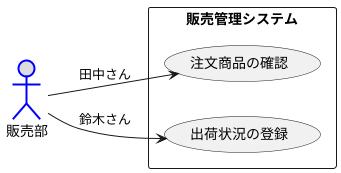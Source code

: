 @startuml ユースケース図
left to right direction

actor 販売部 #DDDDDD;line:Blue;line.bold;

rectangle 販売管理システム {
usecase 注文商品の確認
usecase 出荷状況の登録
}
販売部 --> 注文商品の確認 :田中さん
販売部 --> 出荷状況の登録 :鈴木さん

@enduml